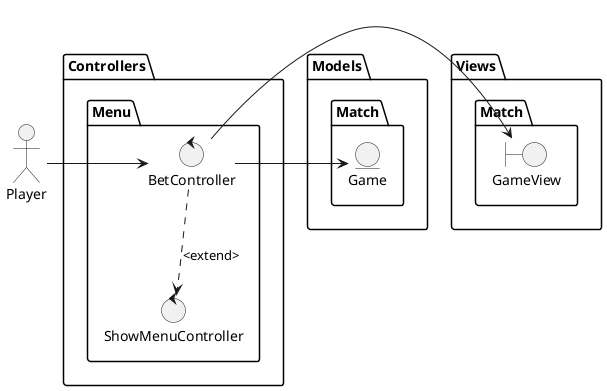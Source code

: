 @startuml

actor Player2 as "Player"

package Views {
    package Match3 as "Match"{
        boundary GameView
    }
}

package Models {
    package Match4 as "Match"{
        entity Game
    }
}

package Controllers {
    package Menu {
        control ShowMenuController
        control BetController

        BetController ..> ShowMenuController: <extend>
    }
}

Player2 -right-> BetController
BetController -right-> Game
BetController -right-> GameView

@enduml
